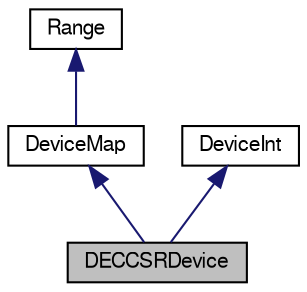 digraph G
{
  edge [fontname="FreeSans",fontsize="10",labelfontname="FreeSans",labelfontsize="10"];
  node [fontname="FreeSans",fontsize="10",shape=record];
  Node1 [label="DECCSRDevice",height=0.2,width=0.4,color="black", fillcolor="grey75", style="filled" fontcolor="black"];
  Node2 -> Node1 [dir=back,color="midnightblue",fontsize="10",style="solid"];
  Node2 [label="DeviceMap",height=0.2,width=0.4,color="black", fillcolor="white", style="filled",URL="$classDeviceMap.html"];
  Node3 -> Node2 [dir=back,color="midnightblue",fontsize="10",style="solid"];
  Node3 [label="Range",height=0.2,width=0.4,color="black", fillcolor="white", style="filled",URL="$classRange.html"];
  Node4 -> Node1 [dir=back,color="midnightblue",fontsize="10",style="solid"];
  Node4 [label="DeviceInt",height=0.2,width=0.4,color="black", fillcolor="white", style="filled",URL="$classDeviceInt.html"];
}

